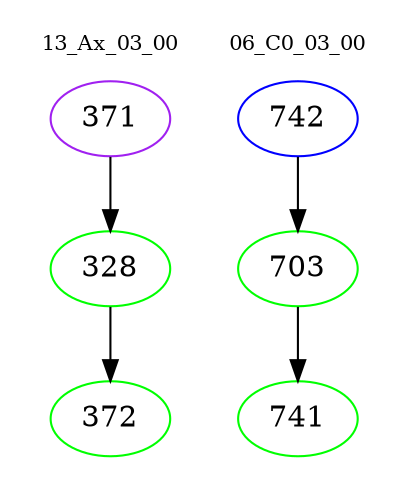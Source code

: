 digraph{
subgraph cluster_0 {
color = white
label = "13_Ax_03_00";
fontsize=10;
T0_371 [label="371", color="purple"]
T0_371 -> T0_328 [color="black"]
T0_328 [label="328", color="green"]
T0_328 -> T0_372 [color="black"]
T0_372 [label="372", color="green"]
}
subgraph cluster_1 {
color = white
label = "06_C0_03_00";
fontsize=10;
T1_742 [label="742", color="blue"]
T1_742 -> T1_703 [color="black"]
T1_703 [label="703", color="green"]
T1_703 -> T1_741 [color="black"]
T1_741 [label="741", color="green"]
}
}
